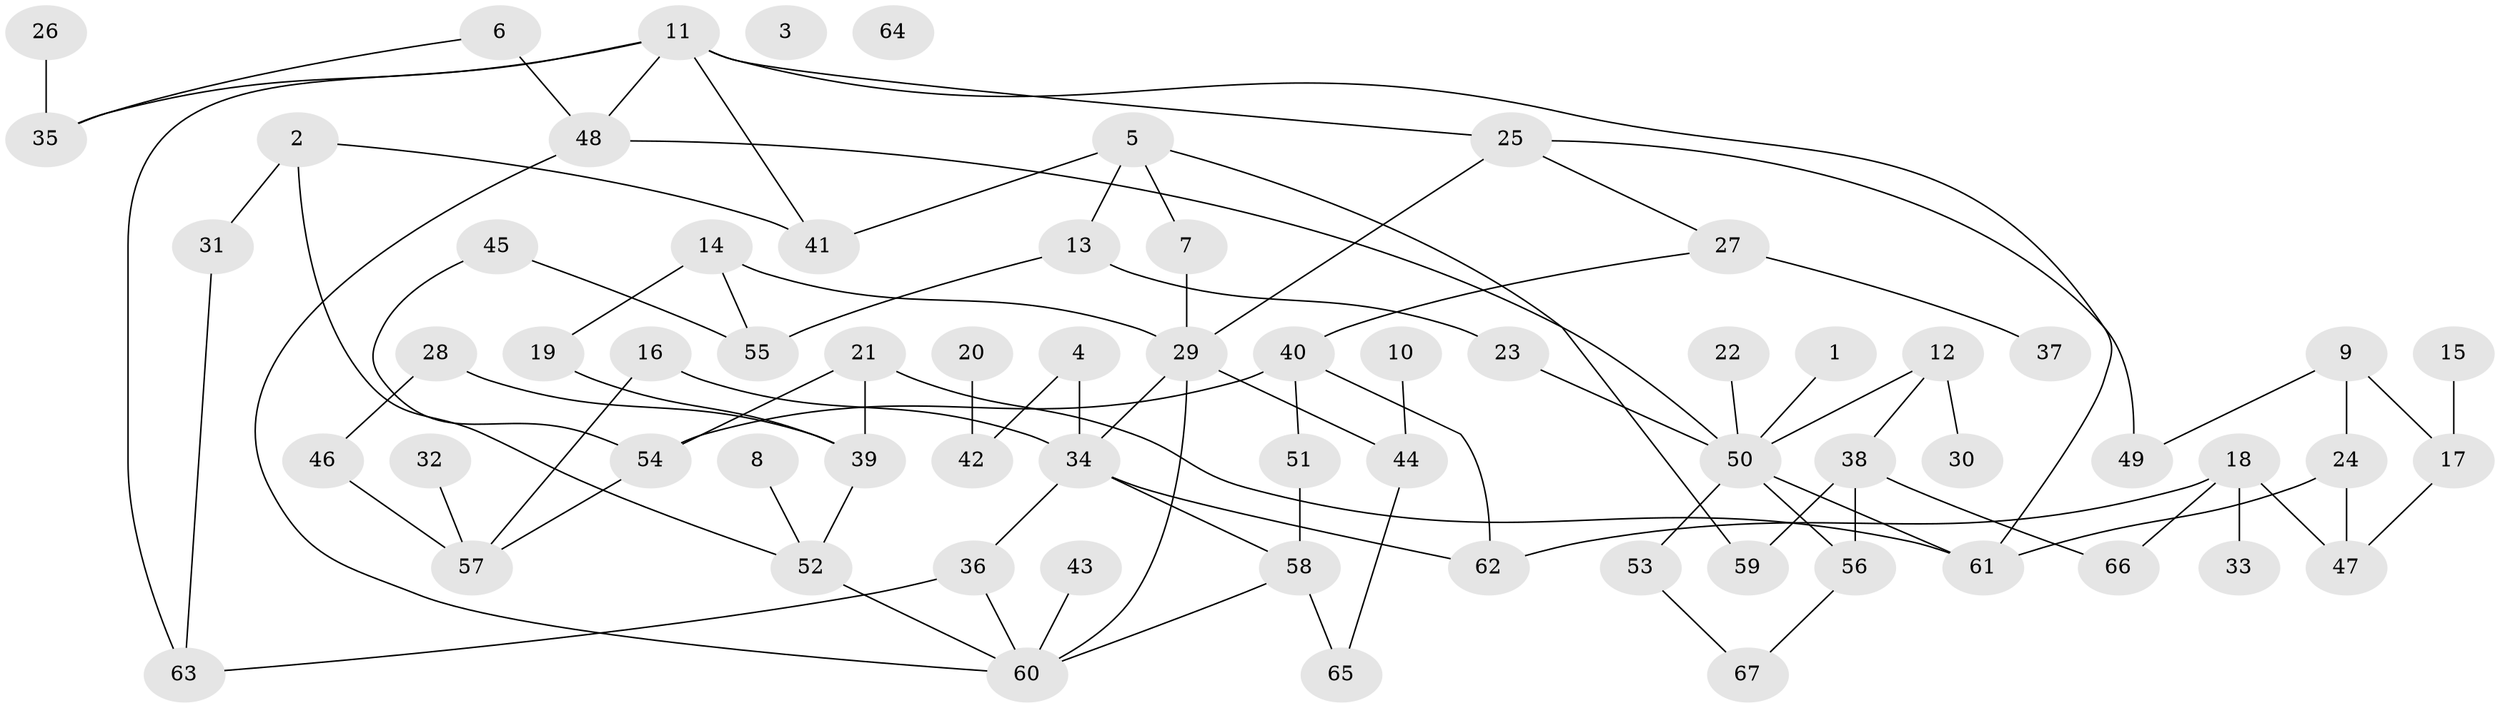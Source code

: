 // coarse degree distribution, {5: 0.125, 6: 0.03125, 2: 0.21875, 4: 0.1875, 3: 0.21875, 1: 0.125, 7: 0.09375}
// Generated by graph-tools (version 1.1) at 2025/45/03/06/25 01:45:09]
// undirected, 67 vertices, 91 edges
graph export_dot {
graph [start="1"]
  node [color=gray90,style=filled];
  1;
  2;
  3;
  4;
  5;
  6;
  7;
  8;
  9;
  10;
  11;
  12;
  13;
  14;
  15;
  16;
  17;
  18;
  19;
  20;
  21;
  22;
  23;
  24;
  25;
  26;
  27;
  28;
  29;
  30;
  31;
  32;
  33;
  34;
  35;
  36;
  37;
  38;
  39;
  40;
  41;
  42;
  43;
  44;
  45;
  46;
  47;
  48;
  49;
  50;
  51;
  52;
  53;
  54;
  55;
  56;
  57;
  58;
  59;
  60;
  61;
  62;
  63;
  64;
  65;
  66;
  67;
  1 -- 50;
  2 -- 31;
  2 -- 41;
  2 -- 52;
  4 -- 34;
  4 -- 42;
  5 -- 7;
  5 -- 13;
  5 -- 41;
  5 -- 59;
  6 -- 35;
  6 -- 48;
  7 -- 29;
  8 -- 52;
  9 -- 17;
  9 -- 24;
  9 -- 49;
  10 -- 44;
  11 -- 25;
  11 -- 35;
  11 -- 41;
  11 -- 48;
  11 -- 61;
  11 -- 63;
  12 -- 30;
  12 -- 38;
  12 -- 50;
  13 -- 23;
  13 -- 55;
  14 -- 19;
  14 -- 29;
  14 -- 55;
  15 -- 17;
  16 -- 34;
  16 -- 57;
  17 -- 47;
  18 -- 33;
  18 -- 47;
  18 -- 62;
  18 -- 66;
  19 -- 39;
  20 -- 42;
  21 -- 39;
  21 -- 54;
  21 -- 61;
  22 -- 50;
  23 -- 50;
  24 -- 47;
  24 -- 61;
  25 -- 27;
  25 -- 29;
  25 -- 49;
  26 -- 35;
  27 -- 37;
  27 -- 40;
  28 -- 39;
  28 -- 46;
  29 -- 34;
  29 -- 44;
  29 -- 60;
  31 -- 63;
  32 -- 57;
  34 -- 36;
  34 -- 58;
  34 -- 62;
  36 -- 60;
  36 -- 63;
  38 -- 56;
  38 -- 59;
  38 -- 66;
  39 -- 52;
  40 -- 51;
  40 -- 54;
  40 -- 62;
  43 -- 60;
  44 -- 65;
  45 -- 54;
  45 -- 55;
  46 -- 57;
  48 -- 50;
  48 -- 60;
  50 -- 53;
  50 -- 56;
  50 -- 61;
  51 -- 58;
  52 -- 60;
  53 -- 67;
  54 -- 57;
  56 -- 67;
  58 -- 60;
  58 -- 65;
}

